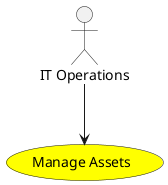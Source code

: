 @startuml


usecase "Manage Assets" as ManageAssets #yellow

Actor "IT Operations" as ITOperations

ITOperations --> ManageAssets











@enduml
